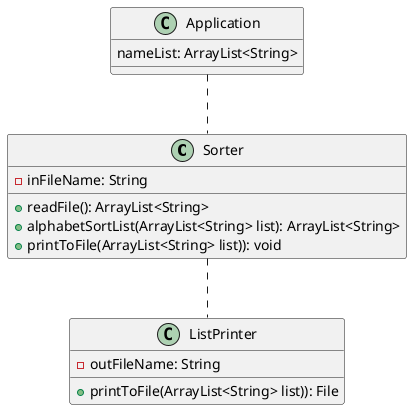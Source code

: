 @startuml

class Sorter {
    -inFileName: String

    +readFile(): ArrayList<String>
    +alphabetSortList(ArrayList<String> list): ArrayList<String>
    +printToFile(ArrayList<String> list)): void
}


class Application {
    nameList: ArrayList<String>
}

class ListPrinter {
    -outFileName: String
    +printToFile(ArrayList<String> list)): File
}

Application .. Sorter
Sorter .. ListPrinter

@enduml